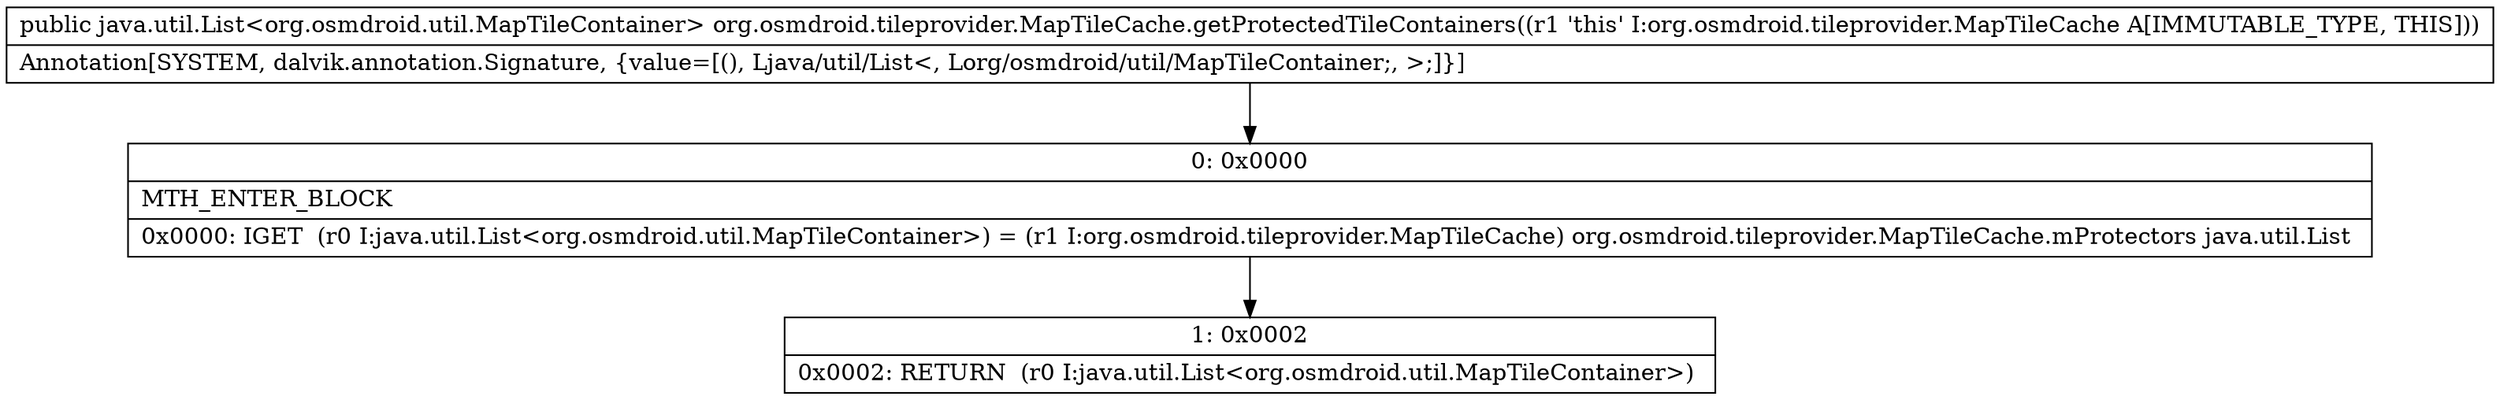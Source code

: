 digraph "CFG fororg.osmdroid.tileprovider.MapTileCache.getProtectedTileContainers()Ljava\/util\/List;" {
Node_0 [shape=record,label="{0\:\ 0x0000|MTH_ENTER_BLOCK\l|0x0000: IGET  (r0 I:java.util.List\<org.osmdroid.util.MapTileContainer\>) = (r1 I:org.osmdroid.tileprovider.MapTileCache) org.osmdroid.tileprovider.MapTileCache.mProtectors java.util.List \l}"];
Node_1 [shape=record,label="{1\:\ 0x0002|0x0002: RETURN  (r0 I:java.util.List\<org.osmdroid.util.MapTileContainer\>) \l}"];
MethodNode[shape=record,label="{public java.util.List\<org.osmdroid.util.MapTileContainer\> org.osmdroid.tileprovider.MapTileCache.getProtectedTileContainers((r1 'this' I:org.osmdroid.tileprovider.MapTileCache A[IMMUTABLE_TYPE, THIS]))  | Annotation[SYSTEM, dalvik.annotation.Signature, \{value=[(), Ljava\/util\/List\<, Lorg\/osmdroid\/util\/MapTileContainer;, \>;]\}]\l}"];
MethodNode -> Node_0;
Node_0 -> Node_1;
}

